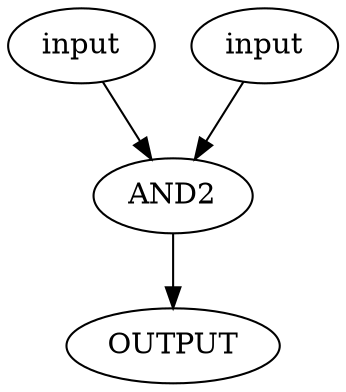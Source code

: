 digraph testand2 {
    A [label="input"];
    C [label="input"];
    GATE [label="AND2"];
    O [label="OUTPUT"];
    A->GATE->O;
    C->GATE;
}